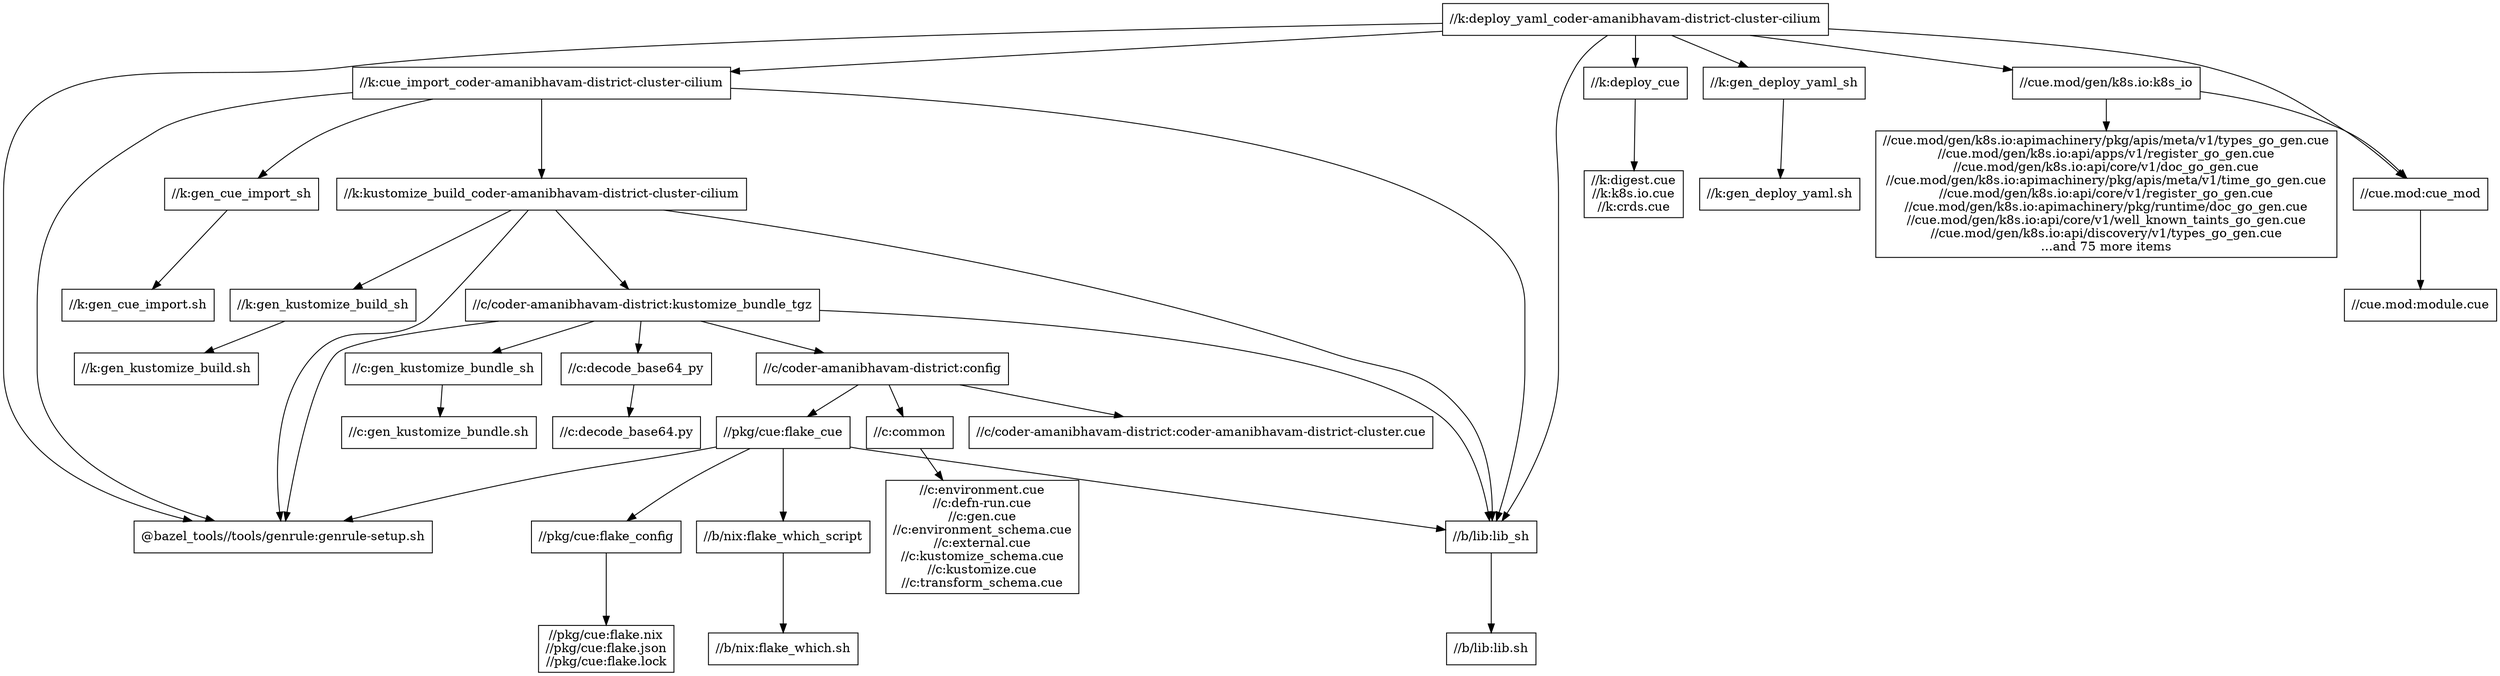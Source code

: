 digraph mygraph {
  node [shape=box];
  "//k:deploy_yaml_coder-amanibhavam-district-cluster-cilium"
  "//k:deploy_yaml_coder-amanibhavam-district-cluster-cilium" -> "//k:cue_import_coder-amanibhavam-district-cluster-cilium"
  "//k:deploy_yaml_coder-amanibhavam-district-cluster-cilium" -> "//k:deploy_cue"
  "//k:deploy_yaml_coder-amanibhavam-district-cluster-cilium" -> "//k:gen_deploy_yaml_sh"
  "//k:deploy_yaml_coder-amanibhavam-district-cluster-cilium" -> "//cue.mod:cue_mod"
  "//k:deploy_yaml_coder-amanibhavam-district-cluster-cilium" -> "//cue.mod/gen/k8s.io:k8s_io"
  "//k:deploy_yaml_coder-amanibhavam-district-cluster-cilium" -> "//b/lib:lib_sh"
  "//k:deploy_yaml_coder-amanibhavam-district-cluster-cilium" -> "@bazel_tools//tools/genrule:genrule-setup.sh"
  "//k:gen_deploy_yaml_sh"
  "//k:gen_deploy_yaml_sh" -> "//k:gen_deploy_yaml.sh"
  "//k:gen_deploy_yaml.sh"
  "//k:deploy_cue"
  "//k:deploy_cue" -> "//k:digest.cue\n//k:k8s.io.cue\n//k:crds.cue"
  "//k:cue_import_coder-amanibhavam-district-cluster-cilium"
  "//k:cue_import_coder-amanibhavam-district-cluster-cilium" -> "//k:kustomize_build_coder-amanibhavam-district-cluster-cilium"
  "//k:cue_import_coder-amanibhavam-district-cluster-cilium" -> "//k:gen_cue_import_sh"
  "//k:cue_import_coder-amanibhavam-district-cluster-cilium" -> "//b/lib:lib_sh"
  "//k:cue_import_coder-amanibhavam-district-cluster-cilium" -> "@bazel_tools//tools/genrule:genrule-setup.sh"
  "//k:gen_cue_import_sh"
  "//k:gen_cue_import_sh" -> "//k:gen_cue_import.sh"
  "//k:gen_cue_import.sh"
  "//k:kustomize_build_coder-amanibhavam-district-cluster-cilium"
  "//k:kustomize_build_coder-amanibhavam-district-cluster-cilium" -> "//k:gen_kustomize_build_sh"
  "//k:kustomize_build_coder-amanibhavam-district-cluster-cilium" -> "//c/coder-amanibhavam-district:kustomize_bundle_tgz"
  "//k:kustomize_build_coder-amanibhavam-district-cluster-cilium" -> "//b/lib:lib_sh"
  "//k:kustomize_build_coder-amanibhavam-district-cluster-cilium" -> "@bazel_tools//tools/genrule:genrule-setup.sh"
  "//c/coder-amanibhavam-district:kustomize_bundle_tgz"
  "//c/coder-amanibhavam-district:kustomize_bundle_tgz" -> "//c/coder-amanibhavam-district:config"
  "//c/coder-amanibhavam-district:kustomize_bundle_tgz" -> "@bazel_tools//tools/genrule:genrule-setup.sh"
  "//c/coder-amanibhavam-district:kustomize_bundle_tgz" -> "//c:gen_kustomize_bundle_sh"
  "//c/coder-amanibhavam-district:kustomize_bundle_tgz" -> "//c:decode_base64_py"
  "//c/coder-amanibhavam-district:kustomize_bundle_tgz" -> "//b/lib:lib_sh"
  "//c:decode_base64_py"
  "//c:decode_base64_py" -> "//c:decode_base64.py"
  "//c/coder-amanibhavam-district:config"
  "//c/coder-amanibhavam-district:config" -> "//pkg/cue:flake_cue"
  "//c/coder-amanibhavam-district:config" -> "//c/coder-amanibhavam-district:coder-amanibhavam-district-cluster.cue"
  "//c/coder-amanibhavam-district:config" -> "//c:common"
  "//k:gen_kustomize_build_sh"
  "//k:gen_kustomize_build_sh" -> "//k:gen_kustomize_build.sh"
  "//k:gen_kustomize_build.sh"
  "//c:gen_kustomize_bundle_sh"
  "//c:gen_kustomize_bundle_sh" -> "//c:gen_kustomize_bundle.sh"
  "//c/coder-amanibhavam-district:coder-amanibhavam-district-cluster.cue"
  "//c:common"
  "//c:common" -> "//c:environment.cue\n//c:defn-run.cue\n//c:gen.cue\n//c:environment_schema.cue\n//c:external.cue\n//c:kustomize_schema.cue\n//c:kustomize.cue\n//c:transform_schema.cue"
  "//c:environment.cue\n//c:defn-run.cue\n//c:gen.cue\n//c:environment_schema.cue\n//c:external.cue\n//c:kustomize_schema.cue\n//c:kustomize.cue\n//c:transform_schema.cue"
  "//cue.mod/gen/k8s.io:k8s_io"
  "//cue.mod/gen/k8s.io:k8s_io" -> "//cue.mod/gen/k8s.io:apimachinery/pkg/apis/meta/v1/types_go_gen.cue\n//cue.mod/gen/k8s.io:api/apps/v1/register_go_gen.cue\n//cue.mod/gen/k8s.io:api/core/v1/doc_go_gen.cue\n//cue.mod/gen/k8s.io:apimachinery/pkg/apis/meta/v1/time_go_gen.cue\n//cue.mod/gen/k8s.io:api/core/v1/register_go_gen.cue\n//cue.mod/gen/k8s.io:apimachinery/pkg/runtime/doc_go_gen.cue\n//cue.mod/gen/k8s.io:api/core/v1/well_known_taints_go_gen.cue\n//cue.mod/gen/k8s.io:api/discovery/v1/types_go_gen.cue\n...and 75 more items"
  "//cue.mod/gen/k8s.io:k8s_io" -> "//cue.mod:cue_mod"
  "//cue.mod:cue_mod"
  "//cue.mod:cue_mod" -> "//cue.mod:module.cue"
  "//cue.mod:module.cue"
  "//cue.mod/gen/k8s.io:apimachinery/pkg/apis/meta/v1/types_go_gen.cue\n//cue.mod/gen/k8s.io:api/apps/v1/register_go_gen.cue\n//cue.mod/gen/k8s.io:api/core/v1/doc_go_gen.cue\n//cue.mod/gen/k8s.io:apimachinery/pkg/apis/meta/v1/time_go_gen.cue\n//cue.mod/gen/k8s.io:api/core/v1/register_go_gen.cue\n//cue.mod/gen/k8s.io:apimachinery/pkg/runtime/doc_go_gen.cue\n//cue.mod/gen/k8s.io:api/core/v1/well_known_taints_go_gen.cue\n//cue.mod/gen/k8s.io:api/discovery/v1/types_go_gen.cue\n...and 75 more items"
  "//c:decode_base64.py"
  "//k:digest.cue\n//k:k8s.io.cue\n//k:crds.cue"
  "//pkg/cue:flake_cue"
  "//pkg/cue:flake_cue" -> "//pkg/cue:flake_config"
  "//pkg/cue:flake_cue" -> "@bazel_tools//tools/genrule:genrule-setup.sh"
  "//pkg/cue:flake_cue" -> "//b/lib:lib_sh"
  "//pkg/cue:flake_cue" -> "//b/nix:flake_which_script"
  "//b/nix:flake_which_script"
  "//b/nix:flake_which_script" -> "//b/nix:flake_which.sh"
  "//b/nix:flake_which.sh"
  "//b/lib:lib_sh"
  "//b/lib:lib_sh" -> "//b/lib:lib.sh"
  "//b/lib:lib.sh"
  "@bazel_tools//tools/genrule:genrule-setup.sh"
  "//pkg/cue:flake_config"
  "//pkg/cue:flake_config" -> "//pkg/cue:flake.nix\n//pkg/cue:flake.json\n//pkg/cue:flake.lock"
  "//pkg/cue:flake.nix\n//pkg/cue:flake.json\n//pkg/cue:flake.lock"
  "//c:gen_kustomize_bundle.sh"
}

